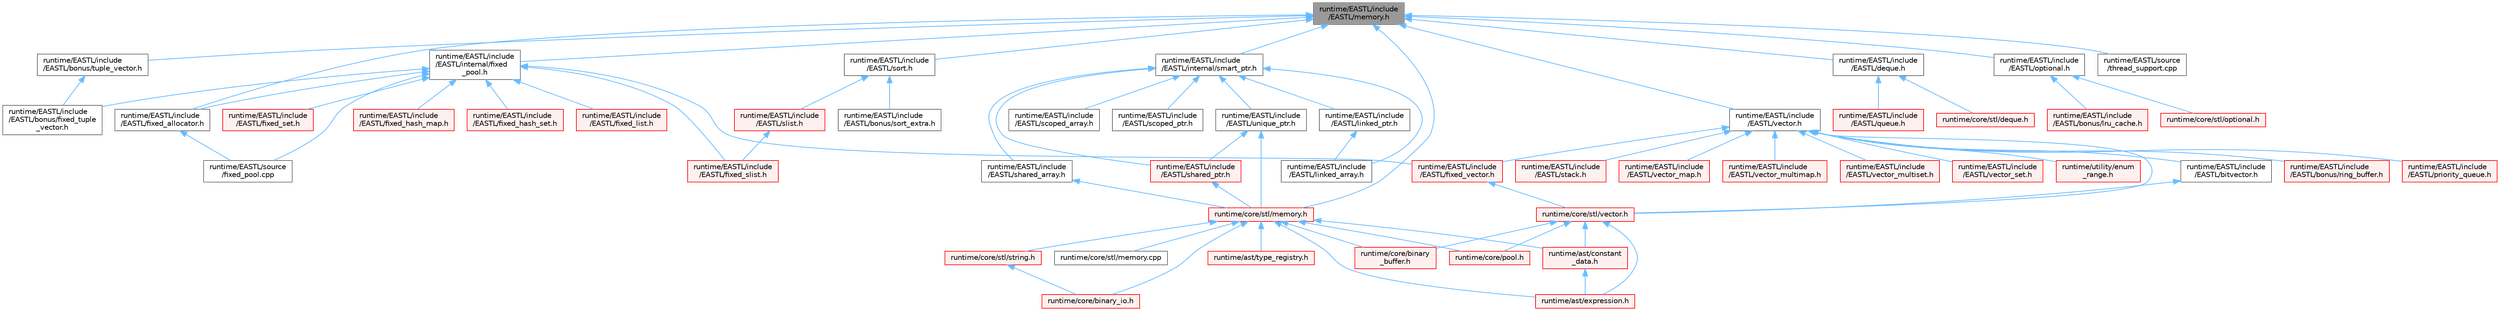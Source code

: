 digraph "runtime/EASTL/include/EASTL/memory.h"
{
 // LATEX_PDF_SIZE
  bgcolor="transparent";
  edge [fontname=Helvetica,fontsize=10,labelfontname=Helvetica,labelfontsize=10];
  node [fontname=Helvetica,fontsize=10,shape=box,height=0.2,width=0.4];
  Node1 [id="Node000001",label="runtime/EASTL/include\l/EASTL/memory.h",height=0.2,width=0.4,color="gray40", fillcolor="grey60", style="filled", fontcolor="black",tooltip=" "];
  Node1 -> Node2 [id="edge1_Node000001_Node000002",dir="back",color="steelblue1",style="solid",tooltip=" "];
  Node2 [id="Node000002",label="runtime/EASTL/include\l/EASTL/bonus/tuple_vector.h",height=0.2,width=0.4,color="grey40", fillcolor="white", style="filled",URL="$tuple__vector_8h.html",tooltip=" "];
  Node2 -> Node3 [id="edge2_Node000002_Node000003",dir="back",color="steelblue1",style="solid",tooltip=" "];
  Node3 [id="Node000003",label="runtime/EASTL/include\l/EASTL/bonus/fixed_tuple\l_vector.h",height=0.2,width=0.4,color="grey40", fillcolor="white", style="filled",URL="$fixed__tuple__vector_8h.html",tooltip=" "];
  Node1 -> Node4 [id="edge3_Node000001_Node000004",dir="back",color="steelblue1",style="solid",tooltip=" "];
  Node4 [id="Node000004",label="runtime/EASTL/include\l/EASTL/deque.h",height=0.2,width=0.4,color="grey40", fillcolor="white", style="filled",URL="$_e_a_s_t_l_2include_2_e_a_s_t_l_2deque_8h.html",tooltip=" "];
  Node4 -> Node5 [id="edge4_Node000004_Node000005",dir="back",color="steelblue1",style="solid",tooltip=" "];
  Node5 [id="Node000005",label="runtime/EASTL/include\l/EASTL/queue.h",height=0.2,width=0.4,color="red", fillcolor="#FFF0F0", style="filled",URL="$_e_a_s_t_l_2include_2_e_a_s_t_l_2queue_8h.html",tooltip=" "];
  Node4 -> Node8 [id="edge5_Node000004_Node000008",dir="back",color="steelblue1",style="solid",tooltip=" "];
  Node8 [id="Node000008",label="runtime/core/stl/deque.h",height=0.2,width=0.4,color="red", fillcolor="#FFF0F0", style="filled",URL="$core_2stl_2deque_8h.html",tooltip=" "];
  Node1 -> Node9 [id="edge6_Node000001_Node000009",dir="back",color="steelblue1",style="solid",tooltip=" "];
  Node9 [id="Node000009",label="runtime/EASTL/include\l/EASTL/fixed_allocator.h",height=0.2,width=0.4,color="grey40", fillcolor="white", style="filled",URL="$fixed__allocator_8h.html",tooltip=" "];
  Node9 -> Node10 [id="edge7_Node000009_Node000010",dir="back",color="steelblue1",style="solid",tooltip=" "];
  Node10 [id="Node000010",label="runtime/EASTL/source\l/fixed_pool.cpp",height=0.2,width=0.4,color="grey40", fillcolor="white", style="filled",URL="$fixed__pool_8cpp.html",tooltip=" "];
  Node1 -> Node11 [id="edge8_Node000001_Node000011",dir="back",color="steelblue1",style="solid",tooltip=" "];
  Node11 [id="Node000011",label="runtime/EASTL/include\l/EASTL/internal/fixed\l_pool.h",height=0.2,width=0.4,color="grey40", fillcolor="white", style="filled",URL="$fixed__pool_8h.html",tooltip=" "];
  Node11 -> Node3 [id="edge9_Node000011_Node000003",dir="back",color="steelblue1",style="solid",tooltip=" "];
  Node11 -> Node9 [id="edge10_Node000011_Node000009",dir="back",color="steelblue1",style="solid",tooltip=" "];
  Node11 -> Node12 [id="edge11_Node000011_Node000012",dir="back",color="steelblue1",style="solid",tooltip=" "];
  Node12 [id="Node000012",label="runtime/EASTL/include\l/EASTL/fixed_hash_map.h",height=0.2,width=0.4,color="red", fillcolor="#FFF0F0", style="filled",URL="$fixed__hash__map_8h.html",tooltip=" "];
  Node11 -> Node14 [id="edge12_Node000011_Node000014",dir="back",color="steelblue1",style="solid",tooltip=" "];
  Node14 [id="Node000014",label="runtime/EASTL/include\l/EASTL/fixed_hash_set.h",height=0.2,width=0.4,color="red", fillcolor="#FFF0F0", style="filled",URL="$fixed__hash__set_8h.html",tooltip=" "];
  Node11 -> Node15 [id="edge13_Node000011_Node000015",dir="back",color="steelblue1",style="solid",tooltip=" "];
  Node15 [id="Node000015",label="runtime/EASTL/include\l/EASTL/fixed_list.h",height=0.2,width=0.4,color="red", fillcolor="#FFF0F0", style="filled",URL="$fixed__list_8h.html",tooltip=" "];
  Node11 -> Node17 [id="edge14_Node000011_Node000017",dir="back",color="steelblue1",style="solid",tooltip=" "];
  Node17 [id="Node000017",label="runtime/EASTL/include\l/EASTL/fixed_set.h",height=0.2,width=0.4,color="red", fillcolor="#FFF0F0", style="filled",URL="$fixed__set_8h.html",tooltip=" "];
  Node11 -> Node19 [id="edge15_Node000011_Node000019",dir="back",color="steelblue1",style="solid",tooltip=" "];
  Node19 [id="Node000019",label="runtime/EASTL/include\l/EASTL/fixed_slist.h",height=0.2,width=0.4,color="red", fillcolor="#FFF0F0", style="filled",URL="$fixed__slist_8h.html",tooltip=" "];
  Node11 -> Node20 [id="edge16_Node000011_Node000020",dir="back",color="steelblue1",style="solid",tooltip=" "];
  Node20 [id="Node000020",label="runtime/EASTL/include\l/EASTL/fixed_vector.h",height=0.2,width=0.4,color="red", fillcolor="#FFF0F0", style="filled",URL="$fixed__vector_8h.html",tooltip=" "];
  Node20 -> Node23 [id="edge17_Node000020_Node000023",dir="back",color="steelblue1",style="solid",tooltip=" "];
  Node23 [id="Node000023",label="runtime/core/stl/vector.h",height=0.2,width=0.4,color="red", fillcolor="#FFF0F0", style="filled",URL="$runtime_2core_2stl_2vector_8h.html",tooltip=" "];
  Node23 -> Node28 [id="edge18_Node000023_Node000028",dir="back",color="steelblue1",style="solid",tooltip=" "];
  Node28 [id="Node000028",label="runtime/ast/constant\l_data.h",height=0.2,width=0.4,color="red", fillcolor="#FFF0F0", style="filled",URL="$constant__data_8h.html",tooltip=" "];
  Node28 -> Node29 [id="edge19_Node000028_Node000029",dir="back",color="steelblue1",style="solid",tooltip=" "];
  Node29 [id="Node000029",label="runtime/ast/expression.h",height=0.2,width=0.4,color="red", fillcolor="#FFF0F0", style="filled",URL="$expression_8h.html",tooltip=" "];
  Node23 -> Node29 [id="edge20_Node000023_Node000029",dir="back",color="steelblue1",style="solid",tooltip=" "];
  Node23 -> Node81 [id="edge21_Node000023_Node000081",dir="back",color="steelblue1",style="solid",tooltip=" "];
  Node81 [id="Node000081",label="runtime/core/binary\l_buffer.h",height=0.2,width=0.4,color="red", fillcolor="#FFF0F0", style="filled",URL="$binary__buffer_8h.html",tooltip=" "];
  Node23 -> Node83 [id="edge22_Node000023_Node000083",dir="back",color="steelblue1",style="solid",tooltip=" "];
  Node83 [id="Node000083",label="runtime/core/pool.h",height=0.2,width=0.4,color="red", fillcolor="#FFF0F0", style="filled",URL="$runtime_2core_2pool_8h.html",tooltip=" "];
  Node11 -> Node10 [id="edge23_Node000011_Node000010",dir="back",color="steelblue1",style="solid",tooltip=" "];
  Node1 -> Node96 [id="edge24_Node000001_Node000096",dir="back",color="steelblue1",style="solid",tooltip=" "];
  Node96 [id="Node000096",label="runtime/EASTL/include\l/EASTL/internal/smart_ptr.h",height=0.2,width=0.4,color="grey40", fillcolor="white", style="filled",URL="$smart__ptr_8h.html",tooltip=" "];
  Node96 -> Node97 [id="edge25_Node000096_Node000097",dir="back",color="steelblue1",style="solid",tooltip=" "];
  Node97 [id="Node000097",label="runtime/EASTL/include\l/EASTL/linked_array.h",height=0.2,width=0.4,color="grey40", fillcolor="white", style="filled",URL="$linked__array_8h.html",tooltip=" "];
  Node96 -> Node98 [id="edge26_Node000096_Node000098",dir="back",color="steelblue1",style="solid",tooltip=" "];
  Node98 [id="Node000098",label="runtime/EASTL/include\l/EASTL/linked_ptr.h",height=0.2,width=0.4,color="grey40", fillcolor="white", style="filled",URL="$linked__ptr_8h.html",tooltip=" "];
  Node98 -> Node97 [id="edge27_Node000098_Node000097",dir="back",color="steelblue1",style="solid",tooltip=" "];
  Node96 -> Node99 [id="edge28_Node000096_Node000099",dir="back",color="steelblue1",style="solid",tooltip=" "];
  Node99 [id="Node000099",label="runtime/EASTL/include\l/EASTL/scoped_array.h",height=0.2,width=0.4,color="grey40", fillcolor="white", style="filled",URL="$scoped__array_8h.html",tooltip=" "];
  Node96 -> Node100 [id="edge29_Node000096_Node000100",dir="back",color="steelblue1",style="solid",tooltip=" "];
  Node100 [id="Node000100",label="runtime/EASTL/include\l/EASTL/scoped_ptr.h",height=0.2,width=0.4,color="grey40", fillcolor="white", style="filled",URL="$scoped__ptr_8h.html",tooltip=" "];
  Node96 -> Node101 [id="edge30_Node000096_Node000101",dir="back",color="steelblue1",style="solid",tooltip=" "];
  Node101 [id="Node000101",label="runtime/EASTL/include\l/EASTL/shared_array.h",height=0.2,width=0.4,color="grey40", fillcolor="white", style="filled",URL="$shared__array_8h.html",tooltip=" "];
  Node101 -> Node102 [id="edge31_Node000101_Node000102",dir="back",color="steelblue1",style="solid",tooltip=" "];
  Node102 [id="Node000102",label="runtime/core/stl/memory.h",height=0.2,width=0.4,color="red", fillcolor="#FFF0F0", style="filled",URL="$runtime_2core_2stl_2memory_8h.html",tooltip=" "];
  Node102 -> Node28 [id="edge32_Node000102_Node000028",dir="back",color="steelblue1",style="solid",tooltip=" "];
  Node102 -> Node29 [id="edge33_Node000102_Node000029",dir="back",color="steelblue1",style="solid",tooltip=" "];
  Node102 -> Node77 [id="edge34_Node000102_Node000077",dir="back",color="steelblue1",style="solid",tooltip=" "];
  Node77 [id="Node000077",label="runtime/ast/type_registry.h",height=0.2,width=0.4,color="red", fillcolor="#FFF0F0", style="filled",URL="$type__registry_8h.html",tooltip=" "];
  Node102 -> Node81 [id="edge35_Node000102_Node000081",dir="back",color="steelblue1",style="solid",tooltip=" "];
  Node102 -> Node103 [id="edge36_Node000102_Node000103",dir="back",color="steelblue1",style="solid",tooltip=" "];
  Node103 [id="Node000103",label="runtime/core/binary_io.h",height=0.2,width=0.4,color="red", fillcolor="#FFF0F0", style="filled",URL="$binary__io_8h.html",tooltip=" "];
  Node102 -> Node83 [id="edge37_Node000102_Node000083",dir="back",color="steelblue1",style="solid",tooltip=" "];
  Node102 -> Node107 [id="edge38_Node000102_Node000107",dir="back",color="steelblue1",style="solid",tooltip=" "];
  Node107 [id="Node000107",label="runtime/core/stl/memory.cpp",height=0.2,width=0.4,color="grey40", fillcolor="white", style="filled",URL="$core_2stl_2memory_8cpp.html",tooltip=" "];
  Node102 -> Node108 [id="edge39_Node000102_Node000108",dir="back",color="steelblue1",style="solid",tooltip=" "];
  Node108 [id="Node000108",label="runtime/core/stl/string.h",height=0.2,width=0.4,color="red", fillcolor="#FFF0F0", style="filled",URL="$string_8h.html",tooltip=" "];
  Node108 -> Node103 [id="edge40_Node000108_Node000103",dir="back",color="steelblue1",style="solid",tooltip=" "];
  Node96 -> Node797 [id="edge41_Node000096_Node000797",dir="back",color="steelblue1",style="solid",tooltip=" "];
  Node797 [id="Node000797",label="runtime/EASTL/include\l/EASTL/shared_ptr.h",height=0.2,width=0.4,color="red", fillcolor="#FFF0F0", style="filled",URL="$shared__ptr_8h.html",tooltip=" "];
  Node797 -> Node102 [id="edge42_Node000797_Node000102",dir="back",color="steelblue1",style="solid",tooltip=" "];
  Node96 -> Node1115 [id="edge43_Node000096_Node001115",dir="back",color="steelblue1",style="solid",tooltip=" "];
  Node1115 [id="Node001115",label="runtime/EASTL/include\l/EASTL/unique_ptr.h",height=0.2,width=0.4,color="grey40", fillcolor="white", style="filled",URL="$unique__ptr_8h.html",tooltip=" "];
  Node1115 -> Node797 [id="edge44_Node001115_Node000797",dir="back",color="steelblue1",style="solid",tooltip=" "];
  Node1115 -> Node102 [id="edge45_Node001115_Node000102",dir="back",color="steelblue1",style="solid",tooltip=" "];
  Node1 -> Node1116 [id="edge46_Node000001_Node001116",dir="back",color="steelblue1",style="solid",tooltip=" "];
  Node1116 [id="Node001116",label="runtime/EASTL/include\l/EASTL/optional.h",height=0.2,width=0.4,color="grey40", fillcolor="white", style="filled",URL="$_e_a_s_t_l_2include_2_e_a_s_t_l_2optional_8h.html",tooltip=" "];
  Node1116 -> Node761 [id="edge47_Node001116_Node000761",dir="back",color="steelblue1",style="solid",tooltip=" "];
  Node761 [id="Node000761",label="runtime/EASTL/include\l/EASTL/bonus/lru_cache.h",height=0.2,width=0.4,color="red", fillcolor="#FFF0F0", style="filled",URL="$_e_a_s_t_l_2include_2_e_a_s_t_l_2bonus_2lru__cache_8h.html",tooltip=" "];
  Node1116 -> Node1117 [id="edge48_Node001116_Node001117",dir="back",color="steelblue1",style="solid",tooltip=" "];
  Node1117 [id="Node001117",label="runtime/core/stl/optional.h",height=0.2,width=0.4,color="red", fillcolor="#FFF0F0", style="filled",URL="$core_2stl_2optional_8h.html",tooltip=" "];
  Node1 -> Node779 [id="edge49_Node000001_Node000779",dir="back",color="steelblue1",style="solid",tooltip=" "];
  Node779 [id="Node000779",label="runtime/EASTL/include\l/EASTL/sort.h",height=0.2,width=0.4,color="grey40", fillcolor="white", style="filled",URL="$sort_8h.html",tooltip=" "];
  Node779 -> Node757 [id="edge50_Node000779_Node000757",dir="back",color="steelblue1",style="solid",tooltip=" "];
  Node757 [id="Node000757",label="runtime/EASTL/include\l/EASTL/bonus/sort_extra.h",height=0.2,width=0.4,color="grey40", fillcolor="white", style="filled",URL="$sort__extra_8h.html",tooltip=" "];
  Node779 -> Node778 [id="edge51_Node000779_Node000778",dir="back",color="steelblue1",style="solid",tooltip=" "];
  Node778 [id="Node000778",label="runtime/EASTL/include\l/EASTL/slist.h",height=0.2,width=0.4,color="red", fillcolor="#FFF0F0", style="filled",URL="$slist_8h.html",tooltip=" "];
  Node778 -> Node19 [id="edge52_Node000778_Node000019",dir="back",color="steelblue1",style="solid",tooltip=" "];
  Node1 -> Node780 [id="edge53_Node000001_Node000780",dir="back",color="steelblue1",style="solid",tooltip=" "];
  Node780 [id="Node000780",label="runtime/EASTL/include\l/EASTL/vector.h",height=0.2,width=0.4,color="grey40", fillcolor="white", style="filled",URL="$runtime_2_e_a_s_t_l_2include_2_e_a_s_t_l_2vector_8h.html",tooltip=" "];
  Node780 -> Node754 [id="edge54_Node000780_Node000754",dir="back",color="steelblue1",style="solid",tooltip=" "];
  Node754 [id="Node000754",label="runtime/EASTL/include\l/EASTL/bitvector.h",height=0.2,width=0.4,color="grey40", fillcolor="white", style="filled",URL="$bitvector_8h.html",tooltip=" "];
  Node754 -> Node23 [id="edge55_Node000754_Node000023",dir="back",color="steelblue1",style="solid",tooltip=" "];
  Node780 -> Node781 [id="edge56_Node000780_Node000781",dir="back",color="steelblue1",style="solid",tooltip=" "];
  Node781 [id="Node000781",label="runtime/EASTL/include\l/EASTL/bonus/ring_buffer.h",height=0.2,width=0.4,color="red", fillcolor="#FFF0F0", style="filled",URL="$_e_a_s_t_l_2include_2_e_a_s_t_l_2bonus_2ring__buffer_8h.html",tooltip=" "];
  Node780 -> Node20 [id="edge57_Node000780_Node000020",dir="back",color="steelblue1",style="solid",tooltip=" "];
  Node780 -> Node782 [id="edge58_Node000780_Node000782",dir="back",color="steelblue1",style="solid",tooltip=" "];
  Node782 [id="Node000782",label="runtime/EASTL/include\l/EASTL/priority_queue.h",height=0.2,width=0.4,color="red", fillcolor="#FFF0F0", style="filled",URL="$_e_a_s_t_l_2include_2_e_a_s_t_l_2priority__queue_8h.html",tooltip=" "];
  Node780 -> Node784 [id="edge59_Node000780_Node000784",dir="back",color="steelblue1",style="solid",tooltip=" "];
  Node784 [id="Node000784",label="runtime/EASTL/include\l/EASTL/stack.h",height=0.2,width=0.4,color="red", fillcolor="#FFF0F0", style="filled",URL="$_e_a_s_t_l_2include_2_e_a_s_t_l_2stack_8h.html",tooltip=" "];
  Node780 -> Node786 [id="edge60_Node000780_Node000786",dir="back",color="steelblue1",style="solid",tooltip=" "];
  Node786 [id="Node000786",label="runtime/EASTL/include\l/EASTL/vector_map.h",height=0.2,width=0.4,color="red", fillcolor="#FFF0F0", style="filled",URL="$_e_a_s_t_l_2include_2_e_a_s_t_l_2vector__map_8h.html",tooltip=" "];
  Node780 -> Node788 [id="edge61_Node000780_Node000788",dir="back",color="steelblue1",style="solid",tooltip=" "];
  Node788 [id="Node000788",label="runtime/EASTL/include\l/EASTL/vector_multimap.h",height=0.2,width=0.4,color="red", fillcolor="#FFF0F0", style="filled",URL="$vector__multimap_8h.html",tooltip=" "];
  Node780 -> Node789 [id="edge62_Node000780_Node000789",dir="back",color="steelblue1",style="solid",tooltip=" "];
  Node789 [id="Node000789",label="runtime/EASTL/include\l/EASTL/vector_multiset.h",height=0.2,width=0.4,color="red", fillcolor="#FFF0F0", style="filled",URL="$vector__multiset_8h.html",tooltip=" "];
  Node780 -> Node790 [id="edge63_Node000780_Node000790",dir="back",color="steelblue1",style="solid",tooltip=" "];
  Node790 [id="Node000790",label="runtime/EASTL/include\l/EASTL/vector_set.h",height=0.2,width=0.4,color="red", fillcolor="#FFF0F0", style="filled",URL="$vector__set_8h.html",tooltip=" "];
  Node780 -> Node23 [id="edge64_Node000780_Node000023",dir="back",color="steelblue1",style="solid",tooltip=" "];
  Node780 -> Node791 [id="edge65_Node000780_Node000791",dir="back",color="steelblue1",style="solid",tooltip=" "];
  Node791 [id="Node000791",label="runtime/utility/enum\l_range.h",height=0.2,width=0.4,color="red", fillcolor="#FFF0F0", style="filled",URL="$enum__range_8h.html",tooltip=" "];
  Node1 -> Node1119 [id="edge66_Node000001_Node001119",dir="back",color="steelblue1",style="solid",tooltip=" "];
  Node1119 [id="Node001119",label="runtime/EASTL/source\l/thread_support.cpp",height=0.2,width=0.4,color="grey40", fillcolor="white", style="filled",URL="$thread__support_8cpp.html",tooltip=" "];
  Node1 -> Node102 [id="edge67_Node000001_Node000102",dir="back",color="steelblue1",style="solid",tooltip=" "];
}
